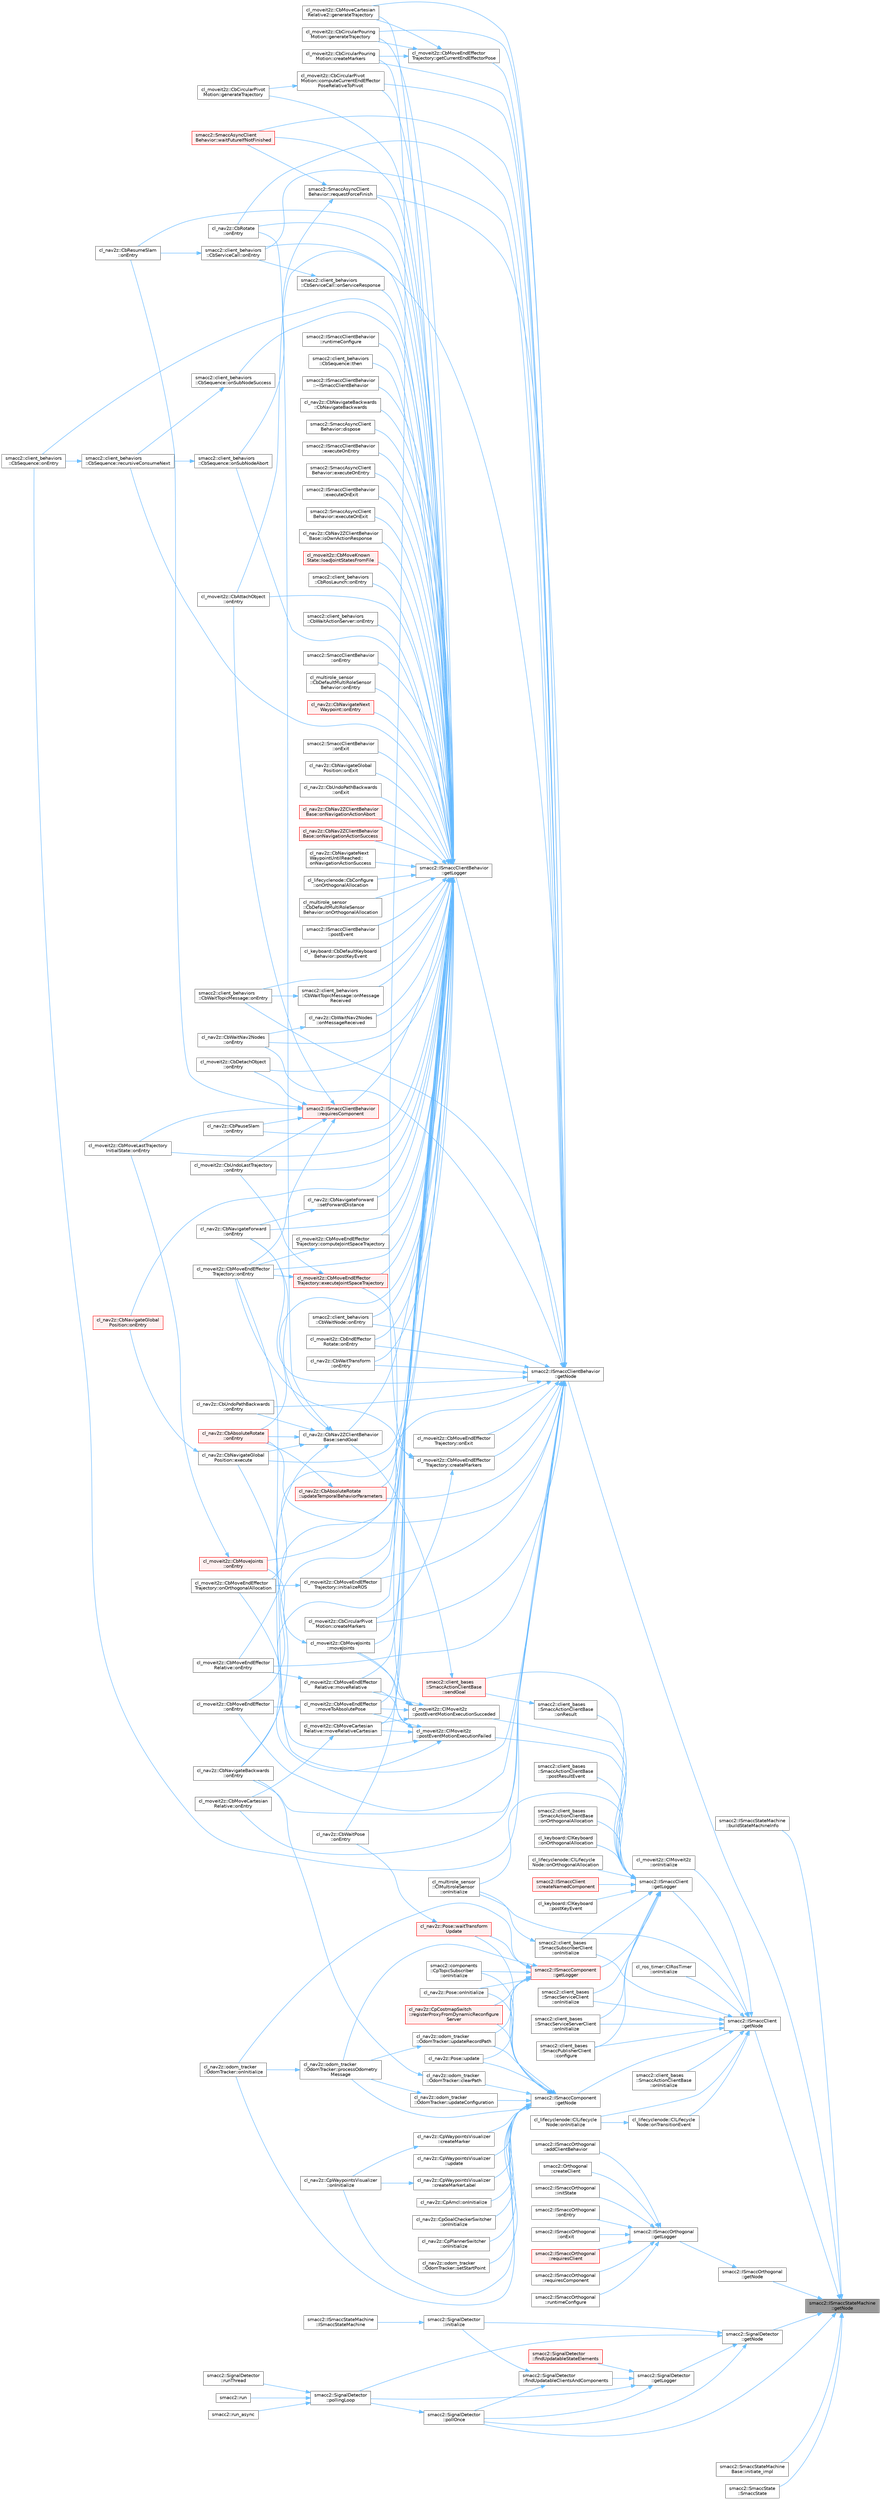 digraph "smacc2::ISmaccStateMachine::getNode"
{
 // LATEX_PDF_SIZE
  bgcolor="transparent";
  edge [fontname=Helvetica,fontsize=10,labelfontname=Helvetica,labelfontsize=10];
  node [fontname=Helvetica,fontsize=10,shape=box,height=0.2,width=0.4];
  rankdir="RL";
  Node1 [label="smacc2::ISmaccStateMachine\l::getNode",height=0.2,width=0.4,color="gray40", fillcolor="grey60", style="filled", fontcolor="black",tooltip=" "];
  Node1 -> Node2 [dir="back",color="steelblue1",style="solid"];
  Node2 [label="smacc2::ISmaccStateMachine\l::buildStateMachineInfo",height=0.2,width=0.4,color="grey40", fillcolor="white", style="filled",URL="$classsmacc2_1_1ISmaccStateMachine.html#a4daa2b3538751b716725b9a758b315d5",tooltip=" "];
  Node1 -> Node3 [dir="back",color="steelblue1",style="solid"];
  Node3 [label="smacc2::ISmaccClient\l::getNode",height=0.2,width=0.4,color="grey40", fillcolor="white", style="filled",URL="$classsmacc2_1_1ISmaccClient.html#a0d0d53879b63fd45c78aac1c711f8708",tooltip=" "];
  Node3 -> Node4 [dir="back",color="steelblue1",style="solid"];
  Node4 [label="smacc2::client_bases\l::SmaccPublisherClient\l::configure",height=0.2,width=0.4,color="grey40", fillcolor="white", style="filled",URL="$classsmacc2_1_1client__bases_1_1SmaccPublisherClient.html#aaf8c618a9d346fd158f90e3f6bfacb6f",tooltip=" "];
  Node3 -> Node5 [dir="back",color="steelblue1",style="solid"];
  Node5 [label="smacc2::ISmaccClient\l::getLogger",height=0.2,width=0.4,color="grey40", fillcolor="white", style="filled",URL="$classsmacc2_1_1ISmaccClient.html#aaa82b9e079d2faf7bf4ba3a4dfecbf89",tooltip=" "];
  Node5 -> Node4 [dir="back",color="steelblue1",style="solid"];
  Node5 -> Node6 [dir="back",color="steelblue1",style="solid"];
  Node6 [label="smacc2::ISmaccClient\l::createNamedComponent",height=0.2,width=0.4,color="red", fillcolor="#FFF0F0", style="filled",URL="$classsmacc2_1_1ISmaccClient.html#aa9ac672b487746b2a78aed507ae56ff3",tooltip=" "];
  Node5 -> Node9 [dir="back",color="steelblue1",style="solid"];
  Node9 [label="smacc2::ISmaccComponent\l::getLogger",height=0.2,width=0.4,color="red", fillcolor="#FFF0F0", style="filled",URL="$classsmacc2_1_1ISmaccComponent.html#a77ee85823bab8d84edcdf5d28782b728",tooltip=" "];
  Node9 -> Node37 [dir="back",color="steelblue1",style="solid"];
  Node37 [label="smacc2::components\l::CpTopicSubscriber\l::onInitialize",height=0.2,width=0.4,color="grey40", fillcolor="white", style="filled",URL="$classsmacc2_1_1components_1_1CpTopicSubscriber.html#aa00f3313c0ac670f6c79aeae30d4c819",tooltip=" "];
  Node9 -> Node39 [dir="back",color="steelblue1",style="solid"];
  Node39 [label="cl_nav2z::odom_tracker\l::OdomTracker::onInitialize",height=0.2,width=0.4,color="grey40", fillcolor="white", style="filled",URL="$classcl__nav2z_1_1odom__tracker_1_1OdomTracker.html#a9e5fd04eb2c0b00bc7e3e3bcb7ad971f",tooltip=" "];
  Node9 -> Node40 [dir="back",color="steelblue1",style="solid"];
  Node40 [label="cl_nav2z::Pose::onInitialize",height=0.2,width=0.4,color="grey40", fillcolor="white", style="filled",URL="$classcl__nav2z_1_1Pose.html#ac22d6c89175223454bc71bb094c9b402",tooltip=" "];
  Node9 -> Node41 [dir="back",color="steelblue1",style="solid"];
  Node41 [label="cl_nav2z::odom_tracker\l::OdomTracker::processOdometry\lMessage",height=0.2,width=0.4,color="grey40", fillcolor="white", style="filled",URL="$classcl__nav2z_1_1odom__tracker_1_1OdomTracker.html#aa589a95d6ee06d9ff6f7d372cdd8b1de",tooltip="odom callback: Updates the path - this must be called periodically for each odometry message."];
  Node41 -> Node39 [dir="back",color="steelblue1",style="solid"];
  Node9 -> Node44 [dir="back",color="steelblue1",style="solid"];
  Node44 [label="cl_nav2z::CpCostmapSwitch\l::registerProxyFromDynamicReconfigure\lServer",height=0.2,width=0.4,color="red", fillcolor="#FFF0F0", style="filled",URL="$classcl__nav2z_1_1CpCostmapSwitch.html#a6d70373f8f37c30f7c5ce6ff70e6fad9",tooltip=" "];
  Node9 -> Node65 [dir="back",color="steelblue1",style="solid"];
  Node65 [label="cl_nav2z::Pose::update",height=0.2,width=0.4,color="grey40", fillcolor="white", style="filled",URL="$classcl__nav2z_1_1Pose.html#a6cc8b4b62f07eb734995ecc09f07e218",tooltip=" "];
  Node9 -> Node67 [dir="back",color="steelblue1",style="solid"];
  Node67 [label="cl_nav2z::odom_tracker\l::OdomTracker::updateRecordPath",height=0.2,width=0.4,color="grey40", fillcolor="white", style="filled",URL="$classcl__nav2z_1_1odom__tracker_1_1OdomTracker.html#ad4a0be91c978d98965c3b082af8ee1a2",tooltip=" "];
  Node67 -> Node41 [dir="back",color="steelblue1",style="solid"];
  Node9 -> Node68 [dir="back",color="steelblue1",style="solid"];
  Node68 [label="cl_nav2z::Pose::waitTransform\lUpdate",height=0.2,width=0.4,color="red", fillcolor="#FFF0F0", style="filled",URL="$classcl__nav2z_1_1Pose.html#ae5ecf4abdce8c4c7983ff92619aab348",tooltip=" "];
  Node68 -> Node69 [dir="back",color="steelblue1",style="solid"];
  Node69 [label="cl_nav2z::CbWaitPose\l::onEntry",height=0.2,width=0.4,color="grey40", fillcolor="white", style="filled",URL="$classcl__nav2z_1_1CbWaitPose.html#ad7fefe80e23680cb624b5445dde4765b",tooltip=" "];
  Node5 -> Node70 [dir="back",color="steelblue1",style="solid"];
  Node70 [label="smacc2::client_bases\l::SmaccServiceClient\l::onInitialize",height=0.2,width=0.4,color="grey40", fillcolor="white", style="filled",URL="$classsmacc2_1_1client__bases_1_1SmaccServiceClient.html#ac38bfaed46e0d094998cd7bde39bc410",tooltip=" "];
  Node5 -> Node71 [dir="back",color="steelblue1",style="solid"];
  Node71 [label="smacc2::client_bases\l::SmaccServiceServerClient\l::onInitialize",height=0.2,width=0.4,color="grey40", fillcolor="white", style="filled",URL="$classsmacc2_1_1client__bases_1_1SmaccServiceServerClient.html#afbf97a1d4210680381e95de75e6de8aa",tooltip=" "];
  Node5 -> Node72 [dir="back",color="steelblue1",style="solid"];
  Node72 [label="smacc2::client_bases\l::SmaccSubscriberClient\l::onInitialize",height=0.2,width=0.4,color="grey40", fillcolor="white", style="filled",URL="$classsmacc2_1_1client__bases_1_1SmaccSubscriberClient.html#a8a32b14001d54636965919f8280b9024",tooltip=" "];
  Node72 -> Node73 [dir="back",color="steelblue1",style="solid"];
  Node73 [label="cl_multirole_sensor\l::ClMultiroleSensor\l::onInitialize",height=0.2,width=0.4,color="grey40", fillcolor="white", style="filled",URL="$classcl__multirole__sensor_1_1ClMultiroleSensor.html#ad929536dd86df76612202a7221c72a4e",tooltip=" "];
  Node5 -> Node73 [dir="back",color="steelblue1",style="solid"];
  Node5 -> Node74 [dir="back",color="steelblue1",style="solid"];
  Node74 [label="smacc2::client_bases\l::SmaccActionClientBase\l::onOrthogonalAllocation",height=0.2,width=0.4,color="grey40", fillcolor="white", style="filled",URL="$classsmacc2_1_1client__bases_1_1SmaccActionClientBase.html#a768d90608a6cd88e626de9daf0f14a20",tooltip=" "];
  Node5 -> Node75 [dir="back",color="steelblue1",style="solid"];
  Node75 [label="cl_keyboard::ClKeyboard\l::onOrthogonalAllocation",height=0.2,width=0.4,color="grey40", fillcolor="white", style="filled",URL="$classcl__keyboard_1_1ClKeyboard.html#a9eed69eeb6e9d2ae0e166ccebad1557e",tooltip=" "];
  Node5 -> Node76 [dir="back",color="steelblue1",style="solid"];
  Node76 [label="cl_lifecyclenode::ClLifecycle\lNode::onOrthogonalAllocation",height=0.2,width=0.4,color="grey40", fillcolor="white", style="filled",URL="$classcl__lifecyclenode_1_1ClLifecycleNode.html#a6f7eff2dd01784f88d63d4c482fa043c",tooltip=" "];
  Node5 -> Node77 [dir="back",color="steelblue1",style="solid"];
  Node77 [label="smacc2::client_bases\l::SmaccActionClientBase\l::onResult",height=0.2,width=0.4,color="grey40", fillcolor="white", style="filled",URL="$classsmacc2_1_1client__bases_1_1SmaccActionClientBase.html#ab318d0712e1ddbac47f5b14e8fa71534",tooltip=" "];
  Node77 -> Node78 [dir="back",color="steelblue1",style="solid"];
  Node78 [label="smacc2::client_bases\l::SmaccActionClientBase\l::sendGoal",height=0.2,width=0.4,color="red", fillcolor="#FFF0F0", style="filled",URL="$classsmacc2_1_1client__bases_1_1SmaccActionClientBase.html#ad6d79ea8762410e81df2a18e4f8eaf1a",tooltip=" "];
  Node78 -> Node79 [dir="back",color="steelblue1",style="solid"];
  Node79 [label="cl_nav2z::CbNav2ZClientBehavior\lBase::sendGoal",height=0.2,width=0.4,color="grey40", fillcolor="white", style="filled",URL="$classcl__nav2z_1_1CbNav2ZClientBehaviorBase.html#a1b4b0601a185ffc77453c1a5b35d21e0",tooltip=" "];
  Node79 -> Node80 [dir="back",color="steelblue1",style="solid"];
  Node80 [label="cl_nav2z::CbNavigateGlobal\lPosition::execute",height=0.2,width=0.4,color="grey40", fillcolor="white", style="filled",URL="$classcl__nav2z_1_1CbNavigateGlobalPosition.html#acc4b46d05935ce9f6afd3abc583d15d1",tooltip=" "];
  Node80 -> Node55 [dir="back",color="steelblue1",style="solid"];
  Node55 [label="cl_nav2z::CbNavigateGlobal\lPosition::onEntry",height=0.2,width=0.4,color="red", fillcolor="#FFF0F0", style="filled",URL="$classcl__nav2z_1_1CbNavigateGlobalPosition.html#a4d66c40d65ba439921e9b6fce8709ae3",tooltip=" "];
  Node79 -> Node53 [dir="back",color="steelblue1",style="solid"];
  Node53 [label="cl_nav2z::CbAbsoluteRotate\l::onEntry",height=0.2,width=0.4,color="red", fillcolor="#FFF0F0", style="filled",URL="$classcl__nav2z_1_1CbAbsoluteRotate.html#a7a0d844c774290aa785c14a3e7d87f05",tooltip=" "];
  Node79 -> Node24 [dir="back",color="steelblue1",style="solid"];
  Node24 [label="cl_nav2z::CbNavigateBackwards\l::onEntry",height=0.2,width=0.4,color="grey40", fillcolor="white", style="filled",URL="$classcl__nav2z_1_1CbNavigateBackwards.html#acef8d8088ab7c70d8cbdcbecbaae8f80",tooltip=" "];
  Node79 -> Node51 [dir="back",color="steelblue1",style="solid"];
  Node51 [label="cl_nav2z::CbNavigateForward\l::onEntry",height=0.2,width=0.4,color="grey40", fillcolor="white", style="filled",URL="$classcl__nav2z_1_1CbNavigateForward.html#ae56089851b4128ca0adeeb3c885770cf",tooltip=" "];
  Node79 -> Node59 [dir="back",color="steelblue1",style="solid"];
  Node59 [label="cl_nav2z::CbRotate\l::onEntry",height=0.2,width=0.4,color="grey40", fillcolor="white", style="filled",URL="$classcl__nav2z_1_1CbRotate.html#a73303c69ad571c99128374b7b9627154",tooltip=" "];
  Node79 -> Node25 [dir="back",color="steelblue1",style="solid"];
  Node25 [label="cl_nav2z::CbUndoPathBackwards\l::onEntry",height=0.2,width=0.4,color="grey40", fillcolor="white", style="filled",URL="$classcl__nav2z_1_1CbUndoPathBackwards.html#a91ca11650da3d18f9815794613f95644",tooltip=" "];
  Node5 -> Node81 [dir="back",color="steelblue1",style="solid"];
  Node81 [label="cl_moveit2z::ClMoveit2z\l::postEventMotionExecutionFailed",height=0.2,width=0.4,color="grey40", fillcolor="white", style="filled",URL="$classcl__moveit2z_1_1ClMoveit2z.html#aaa8bdd7ed8b74b726942222651e0811b",tooltip=" "];
  Node81 -> Node82 [dir="back",color="steelblue1",style="solid"];
  Node82 [label="cl_moveit2z::CbMoveJoints\l::moveJoints",height=0.2,width=0.4,color="grey40", fillcolor="white", style="filled",URL="$classcl__moveit2z_1_1CbMoveJoints.html#aac85e88c19415e5364b5e504d74b55d7",tooltip=" "];
  Node82 -> Node83 [dir="back",color="steelblue1",style="solid"];
  Node83 [label="cl_moveit2z::CbMoveJoints\l::onEntry",height=0.2,width=0.4,color="red", fillcolor="#FFF0F0", style="filled",URL="$classcl__moveit2z_1_1CbMoveJoints.html#a7efc080bffd30f1d4fc4d6eb3b17b5a9",tooltip=" "];
  Node83 -> Node18 [dir="back",color="steelblue1",style="solid"];
  Node18 [label="cl_moveit2z::CbMoveLastTrajectory\lInitialState::onEntry",height=0.2,width=0.4,color="grey40", fillcolor="white", style="filled",URL="$classcl__moveit2z_1_1CbMoveLastTrajectoryInitialState.html#ad24c008d5ff35d9475ad658015e88317",tooltip=" "];
  Node81 -> Node85 [dir="back",color="steelblue1",style="solid"];
  Node85 [label="cl_moveit2z::CbMoveEndEffector\lRelative::moveRelative",height=0.2,width=0.4,color="grey40", fillcolor="white", style="filled",URL="$classcl__moveit2z_1_1CbMoveEndEffectorRelative.html#aa93d7ed1f63b7d42d016e0413b1d6ad7",tooltip=" "];
  Node85 -> Node86 [dir="back",color="steelblue1",style="solid"];
  Node86 [label="cl_moveit2z::CbMoveEndEffector\lRelative::onEntry",height=0.2,width=0.4,color="grey40", fillcolor="white", style="filled",URL="$classcl__moveit2z_1_1CbMoveEndEffectorRelative.html#ae53023af1086a67ad0e5248663573e53",tooltip=" "];
  Node81 -> Node87 [dir="back",color="steelblue1",style="solid"];
  Node87 [label="cl_moveit2z::CbMoveCartesian\lRelative::moveRelativeCartesian",height=0.2,width=0.4,color="grey40", fillcolor="white", style="filled",URL="$classcl__moveit2z_1_1CbMoveCartesianRelative.html#af381fa1ebfd4507342503d70f0eafa9f",tooltip=" "];
  Node87 -> Node88 [dir="back",color="steelblue1",style="solid"];
  Node88 [label="cl_moveit2z::CbMoveCartesian\lRelative::onEntry",height=0.2,width=0.4,color="grey40", fillcolor="white", style="filled",URL="$classcl__moveit2z_1_1CbMoveCartesianRelative.html#a4f61e18b67bb0d23243937f1c0eb972f",tooltip=" "];
  Node81 -> Node89 [dir="back",color="steelblue1",style="solid"];
  Node89 [label="cl_moveit2z::CbMoveEndEffector\l::moveToAbsolutePose",height=0.2,width=0.4,color="grey40", fillcolor="white", style="filled",URL="$classcl__moveit2z_1_1CbMoveEndEffector.html#a06e928ed4407b4aead6a2147c916bcbb",tooltip=" "];
  Node89 -> Node90 [dir="back",color="steelblue1",style="solid"];
  Node90 [label="cl_moveit2z::CbMoveEndEffector\l::onEntry",height=0.2,width=0.4,color="grey40", fillcolor="white", style="filled",URL="$classcl__moveit2z_1_1CbMoveEndEffector.html#ac21074ac8664d01a93c5b62d0a20ac50",tooltip=" "];
  Node81 -> Node43 [dir="back",color="steelblue1",style="solid"];
  Node43 [label="cl_moveit2z::CbMoveEndEffector\lTrajectory::onEntry",height=0.2,width=0.4,color="grey40", fillcolor="white", style="filled",URL="$classcl__moveit2z_1_1CbMoveEndEffectorTrajectory.html#a9fd96e90f5bac10e611806e37a087378",tooltip=" "];
  Node81 -> Node91 [dir="back",color="steelblue1",style="solid"];
  Node91 [label="cl_moveit2z::CbMoveEndEffector\lTrajectory::onOrthogonalAllocation",height=0.2,width=0.4,color="grey40", fillcolor="white", style="filled",URL="$classcl__moveit2z_1_1CbMoveEndEffectorTrajectory.html#a4fa1258e45b339fc27ef46759fcea853",tooltip=" "];
  Node5 -> Node92 [dir="back",color="steelblue1",style="solid"];
  Node92 [label="cl_moveit2z::ClMoveit2z\l::postEventMotionExecutionSucceded",height=0.2,width=0.4,color="grey40", fillcolor="white", style="filled",URL="$classcl__moveit2z_1_1ClMoveit2z.html#af1629101c36d1cf1f07b42955d5f1444",tooltip=" "];
  Node92 -> Node93 [dir="back",color="steelblue1",style="solid"];
  Node93 [label="cl_moveit2z::CbMoveEndEffector\lTrajectory::executeJointSpaceTrajectory",height=0.2,width=0.4,color="red", fillcolor="#FFF0F0", style="filled",URL="$classcl__moveit2z_1_1CbMoveEndEffectorTrajectory.html#ab7ef6d5c4428d9f7e1ac05f8d530921e",tooltip=" "];
  Node93 -> Node43 [dir="back",color="steelblue1",style="solid"];
  Node93 -> Node19 [dir="back",color="steelblue1",style="solid"];
  Node19 [label="cl_moveit2z::CbUndoLastTrajectory\l::onEntry",height=0.2,width=0.4,color="grey40", fillcolor="white", style="filled",URL="$classcl__moveit2z_1_1CbUndoLastTrajectory.html#a16d267121356eeb0c8042ae8af07793f",tooltip=" "];
  Node92 -> Node82 [dir="back",color="steelblue1",style="solid"];
  Node92 -> Node85 [dir="back",color="steelblue1",style="solid"];
  Node92 -> Node87 [dir="back",color="steelblue1",style="solid"];
  Node92 -> Node89 [dir="back",color="steelblue1",style="solid"];
  Node5 -> Node94 [dir="back",color="steelblue1",style="solid"];
  Node94 [label="cl_keyboard::ClKeyboard\l::postKeyEvent",height=0.2,width=0.4,color="grey40", fillcolor="white", style="filled",URL="$classcl__keyboard_1_1ClKeyboard.html#ac1311ce9a6a64e590df2e1b088f0e733",tooltip=" "];
  Node5 -> Node95 [dir="back",color="steelblue1",style="solid"];
  Node95 [label="smacc2::client_bases\l::SmaccActionClientBase\l::postResultEvent",height=0.2,width=0.4,color="grey40", fillcolor="white", style="filled",URL="$classsmacc2_1_1client__bases_1_1SmaccActionClientBase.html#ae2ad7fdec791d8733ab06392134ede20",tooltip=" "];
  Node5 -> Node78 [dir="back",color="steelblue1",style="solid"];
  Node3 -> Node96 [dir="back",color="steelblue1",style="solid"];
  Node96 [label="smacc2::ISmaccComponent\l::getNode",height=0.2,width=0.4,color="grey40", fillcolor="white", style="filled",URL="$classsmacc2_1_1ISmaccComponent.html#aaac68614687bed658c59f8f15746ab91",tooltip=" "];
  Node96 -> Node23 [dir="back",color="steelblue1",style="solid"];
  Node23 [label="cl_nav2z::odom_tracker\l::OdomTracker::clearPath",height=0.2,width=0.4,color="grey40", fillcolor="white", style="filled",URL="$classcl__nav2z_1_1odom__tracker_1_1OdomTracker.html#a92060c66a170b49a5d3b9dea7700adb0",tooltip=" "];
  Node23 -> Node24 [dir="back",color="steelblue1",style="solid"];
  Node96 -> Node97 [dir="back",color="steelblue1",style="solid"];
  Node97 [label="cl_nav2z::CpWaypointsVisualizer\l::createMarker",height=0.2,width=0.4,color="grey40", fillcolor="white", style="filled",URL="$classcl__nav2z_1_1CpWaypointsVisualizer.html#a8f164e37b9f8277f346e54e461c1161a",tooltip=" "];
  Node97 -> Node46 [dir="back",color="steelblue1",style="solid"];
  Node46 [label="cl_nav2z::CpWaypointsVisualizer\l::onInitialize",height=0.2,width=0.4,color="grey40", fillcolor="white", style="filled",URL="$classcl__nav2z_1_1CpWaypointsVisualizer.html#a8af2db006663eb93a39f5346ad7c9af9",tooltip=" "];
  Node96 -> Node98 [dir="back",color="steelblue1",style="solid"];
  Node98 [label="cl_nav2z::CpWaypointsVisualizer\l::createMarkerLabel",height=0.2,width=0.4,color="grey40", fillcolor="white", style="filled",URL="$classcl__nav2z_1_1CpWaypointsVisualizer.html#ae068243a20397ed957ebf5ab88696430",tooltip=" "];
  Node98 -> Node46 [dir="back",color="steelblue1",style="solid"];
  Node96 -> Node37 [dir="back",color="steelblue1",style="solid"];
  Node96 -> Node99 [dir="back",color="steelblue1",style="solid"];
  Node99 [label="cl_nav2z::CpAmcl::onInitialize",height=0.2,width=0.4,color="grey40", fillcolor="white", style="filled",URL="$classcl__nav2z_1_1CpAmcl.html#a4970f4e3bd8ad5624082572b38e01704",tooltip=" "];
  Node96 -> Node100 [dir="back",color="steelblue1",style="solid"];
  Node100 [label="cl_nav2z::CpGoalCheckerSwitcher\l::onInitialize",height=0.2,width=0.4,color="grey40", fillcolor="white", style="filled",URL="$classcl__nav2z_1_1CpGoalCheckerSwitcher.html#a33a3f836d688183cbfcae801565246b1",tooltip=" "];
  Node96 -> Node39 [dir="back",color="steelblue1",style="solid"];
  Node96 -> Node101 [dir="back",color="steelblue1",style="solid"];
  Node101 [label="cl_nav2z::CpPlannerSwitcher\l::onInitialize",height=0.2,width=0.4,color="grey40", fillcolor="white", style="filled",URL="$classcl__nav2z_1_1CpPlannerSwitcher.html#a424ea32478bff1d3e0b80886b95d8dac",tooltip=" "];
  Node96 -> Node40 [dir="back",color="steelblue1",style="solid"];
  Node96 -> Node46 [dir="back",color="steelblue1",style="solid"];
  Node96 -> Node41 [dir="back",color="steelblue1",style="solid"];
  Node96 -> Node44 [dir="back",color="steelblue1",style="solid"];
  Node96 -> Node102 [dir="back",color="steelblue1",style="solid"];
  Node102 [label="cl_nav2z::odom_tracker\l::OdomTracker::setStartPoint",height=0.2,width=0.4,color="grey40", fillcolor="white", style="filled",URL="$classcl__nav2z_1_1odom__tracker_1_1OdomTracker.html#a70c5349910eb3b0cb88d8de4d3ffa20a",tooltip=" "];
  Node96 -> Node65 [dir="back",color="steelblue1",style="solid"];
  Node96 -> Node103 [dir="back",color="steelblue1",style="solid"];
  Node103 [label="cl_nav2z::CpWaypointsVisualizer\l::update",height=0.2,width=0.4,color="grey40", fillcolor="white", style="filled",URL="$classcl__nav2z_1_1CpWaypointsVisualizer.html#a6b8d5fd9643f0039ccda6b1d426d45c5",tooltip=" "];
  Node96 -> Node104 [dir="back",color="steelblue1",style="solid"];
  Node104 [label="cl_nav2z::odom_tracker\l::OdomTracker::updateConfiguration",height=0.2,width=0.4,color="grey40", fillcolor="white", style="filled",URL="$classcl__nav2z_1_1odom__tracker_1_1OdomTracker.html#a726630ba161e82563daf86d275ae27f9",tooltip=" "];
  Node104 -> Node41 [dir="back",color="steelblue1",style="solid"];
  Node96 -> Node67 [dir="back",color="steelblue1",style="solid"];
  Node96 -> Node68 [dir="back",color="steelblue1",style="solid"];
  Node3 -> Node105 [dir="back",color="steelblue1",style="solid"];
  Node105 [label="smacc2::client_bases\l::SmaccActionClientBase\l::onInitialize",height=0.2,width=0.4,color="grey40", fillcolor="white", style="filled",URL="$classsmacc2_1_1client__bases_1_1SmaccActionClientBase.html#a7d5612390f8ef836d153fc43a980bc05",tooltip=" "];
  Node3 -> Node70 [dir="back",color="steelblue1",style="solid"];
  Node3 -> Node71 [dir="back",color="steelblue1",style="solid"];
  Node3 -> Node72 [dir="back",color="steelblue1",style="solid"];
  Node3 -> Node106 [dir="back",color="steelblue1",style="solid"];
  Node106 [label="cl_lifecyclenode::ClLifecycle\lNode::onInitialize",height=0.2,width=0.4,color="grey40", fillcolor="white", style="filled",URL="$classcl__lifecyclenode_1_1ClLifecycleNode.html#aabc273b8986aaa57f132dbeb8c7c870e",tooltip=" "];
  Node3 -> Node107 [dir="back",color="steelblue1",style="solid"];
  Node107 [label="cl_moveit2z::ClMoveit2z\l::onInitialize",height=0.2,width=0.4,color="grey40", fillcolor="white", style="filled",URL="$classcl__moveit2z_1_1ClMoveit2z.html#aa42ade3f4a0b1fe1b66808ff10440869",tooltip=" "];
  Node3 -> Node73 [dir="back",color="steelblue1",style="solid"];
  Node3 -> Node108 [dir="back",color="steelblue1",style="solid"];
  Node108 [label="cl_ros_timer::ClRosTimer\l::onInitialize",height=0.2,width=0.4,color="grey40", fillcolor="white", style="filled",URL="$classcl__ros__timer_1_1ClRosTimer.html#a841613730c8b66e7a86a0bf49e5cf992",tooltip=" "];
  Node3 -> Node109 [dir="back",color="steelblue1",style="solid"];
  Node109 [label="cl_lifecyclenode::ClLifecycle\lNode::onTransitionEvent",height=0.2,width=0.4,color="grey40", fillcolor="white", style="filled",URL="$classcl__lifecyclenode_1_1ClLifecycleNode.html#a0413b587949447eefa698e80523a3208",tooltip=" "];
  Node109 -> Node106 [dir="back",color="steelblue1",style="solid"];
  Node1 -> Node110 [dir="back",color="steelblue1",style="solid"];
  Node110 [label="smacc2::ISmaccOrthogonal\l::getNode",height=0.2,width=0.4,color="grey40", fillcolor="white", style="filled",URL="$classsmacc2_1_1ISmaccOrthogonal.html#aedb59f2a79eaa0819cfa7f72d292aad8",tooltip=" "];
  Node110 -> Node111 [dir="back",color="steelblue1",style="solid"];
  Node111 [label="smacc2::ISmaccOrthogonal\l::getLogger",height=0.2,width=0.4,color="grey40", fillcolor="white", style="filled",URL="$classsmacc2_1_1ISmaccOrthogonal.html#a9f4ef0ad85f7ad0fbb02a26d8601889d",tooltip=" "];
  Node111 -> Node112 [dir="back",color="steelblue1",style="solid"];
  Node112 [label="smacc2::ISmaccOrthogonal\l::addClientBehavior",height=0.2,width=0.4,color="grey40", fillcolor="white", style="filled",URL="$classsmacc2_1_1ISmaccOrthogonal.html#ac0e6a9ac002395e3b405548ecae50620",tooltip=" "];
  Node111 -> Node113 [dir="back",color="steelblue1",style="solid"];
  Node113 [label="smacc2::Orthogonal\l::createClient",height=0.2,width=0.4,color="grey40", fillcolor="white", style="filled",URL="$classsmacc2_1_1Orthogonal.html#a73b1ab3d0a5ed0a597e8dffabcc2b8c0",tooltip=" "];
  Node111 -> Node114 [dir="back",color="steelblue1",style="solid"];
  Node114 [label="smacc2::ISmaccOrthogonal\l::initState",height=0.2,width=0.4,color="grey40", fillcolor="white", style="filled",URL="$classsmacc2_1_1ISmaccOrthogonal.html#ad4a171dc54e352c960a3bad943c168d0",tooltip=" "];
  Node111 -> Node115 [dir="back",color="steelblue1",style="solid"];
  Node115 [label="smacc2::ISmaccOrthogonal\l::onEntry",height=0.2,width=0.4,color="grey40", fillcolor="white", style="filled",URL="$classsmacc2_1_1ISmaccOrthogonal.html#ad4e78750ff27f2e86f6f5b07793c071f",tooltip=" "];
  Node111 -> Node116 [dir="back",color="steelblue1",style="solid"];
  Node116 [label="smacc2::ISmaccOrthogonal\l::onExit",height=0.2,width=0.4,color="grey40", fillcolor="white", style="filled",URL="$classsmacc2_1_1ISmaccOrthogonal.html#a1b33f38e1e947b1e93b4cc9c76f626cc",tooltip=" "];
  Node111 -> Node117 [dir="back",color="steelblue1",style="solid"];
  Node117 [label="smacc2::ISmaccOrthogonal\l::requiresClient",height=0.2,width=0.4,color="red", fillcolor="#FFF0F0", style="filled",URL="$classsmacc2_1_1ISmaccOrthogonal.html#ae3588b55b138744169785152d0f7bb65",tooltip=" "];
  Node111 -> Node146 [dir="back",color="steelblue1",style="solid"];
  Node146 [label="smacc2::ISmaccOrthogonal\l::requiresComponent",height=0.2,width=0.4,color="grey40", fillcolor="white", style="filled",URL="$classsmacc2_1_1ISmaccOrthogonal.html#ab311d0a98b4f77a42b6eb691e98d496a",tooltip=" "];
  Node111 -> Node147 [dir="back",color="steelblue1",style="solid"];
  Node147 [label="smacc2::ISmaccOrthogonal\l::runtimeConfigure",height=0.2,width=0.4,color="grey40", fillcolor="white", style="filled",URL="$classsmacc2_1_1ISmaccOrthogonal.html#af160ffae149650b2be93b8e7625f0c39",tooltip=" "];
  Node1 -> Node148 [dir="back",color="steelblue1",style="solid"];
  Node148 [label="smacc2::SignalDetector\l::getNode",height=0.2,width=0.4,color="grey40", fillcolor="white", style="filled",URL="$classsmacc2_1_1SignalDetector.html#aa774a30b0118ee411ba423fc668405b3",tooltip=" "];
  Node148 -> Node149 [dir="back",color="steelblue1",style="solid"];
  Node149 [label="smacc2::SignalDetector\l::getLogger",height=0.2,width=0.4,color="grey40", fillcolor="white", style="filled",URL="$classsmacc2_1_1SignalDetector.html#a97db4ee81e1e63ab67ea40775fd57302",tooltip=" "];
  Node149 -> Node150 [dir="back",color="steelblue1",style="solid"];
  Node150 [label="smacc2::SignalDetector\l::findUpdatableClientsAndComponents",height=0.2,width=0.4,color="grey40", fillcolor="white", style="filled",URL="$classsmacc2_1_1SignalDetector.html#af325def90b56dd82ab34d351f5a37a02",tooltip=" "];
  Node150 -> Node151 [dir="back",color="steelblue1",style="solid"];
  Node151 [label="smacc2::SignalDetector\l::initialize",height=0.2,width=0.4,color="grey40", fillcolor="white", style="filled",URL="$classsmacc2_1_1SignalDetector.html#a6035e4180f1f868d42902021eb41d9c6",tooltip=" "];
  Node151 -> Node152 [dir="back",color="steelblue1",style="solid"];
  Node152 [label="smacc2::ISmaccStateMachine\l::ISmaccStateMachine",height=0.2,width=0.4,color="grey40", fillcolor="white", style="filled",URL="$classsmacc2_1_1ISmaccStateMachine.html#a6dda8b4640554bdcc1ca9db937c53c3c",tooltip=" "];
  Node150 -> Node153 [dir="back",color="steelblue1",style="solid"];
  Node153 [label="smacc2::SignalDetector\l::pollOnce",height=0.2,width=0.4,color="grey40", fillcolor="white", style="filled",URL="$classsmacc2_1_1SignalDetector.html#af363cea3f8228eeb68b25ad21903dc74",tooltip=" "];
  Node153 -> Node154 [dir="back",color="steelblue1",style="solid"];
  Node154 [label="smacc2::SignalDetector\l::pollingLoop",height=0.2,width=0.4,color="grey40", fillcolor="white", style="filled",URL="$classsmacc2_1_1SignalDetector.html#a08d072feafb277794a16fe33a6dcc97e",tooltip=" "];
  Node154 -> Node155 [dir="back",color="steelblue1",style="solid"];
  Node155 [label="smacc2::run",height=0.2,width=0.4,color="grey40", fillcolor="white", style="filled",URL="$namespacesmacc2.html#af0cfd6b9e48613a47fd4ef89e4970ac7",tooltip=" "];
  Node154 -> Node156 [dir="back",color="steelblue1",style="solid"];
  Node156 [label="smacc2::run_async",height=0.2,width=0.4,color="grey40", fillcolor="white", style="filled",URL="$namespacesmacc2.html#a6e7c3699070d3d2289556c7b14fd82bf",tooltip=" "];
  Node154 -> Node157 [dir="back",color="steelblue1",style="solid"];
  Node157 [label="smacc2::SignalDetector\l::runThread",height=0.2,width=0.4,color="grey40", fillcolor="white", style="filled",URL="$classsmacc2_1_1SignalDetector.html#a2532abcf6a11a04270ea2951b5b3a208",tooltip=" "];
  Node149 -> Node158 [dir="back",color="steelblue1",style="solid"];
  Node158 [label="smacc2::SignalDetector\l::findUpdatableStateElements",height=0.2,width=0.4,color="red", fillcolor="#FFF0F0", style="filled",URL="$classsmacc2_1_1SignalDetector.html#af12c85d2ec8747c891f7490086d2d6a2",tooltip=" "];
  Node149 -> Node154 [dir="back",color="steelblue1",style="solid"];
  Node149 -> Node153 [dir="back",color="steelblue1",style="solid"];
  Node148 -> Node151 [dir="back",color="steelblue1",style="solid"];
  Node148 -> Node154 [dir="back",color="steelblue1",style="solid"];
  Node148 -> Node153 [dir="back",color="steelblue1",style="solid"];
  Node1 -> Node162 [dir="back",color="steelblue1",style="solid"];
  Node162 [label="smacc2::ISmaccClientBehavior\l::getNode",height=0.2,width=0.4,color="grey40", fillcolor="white", style="filled",URL="$classsmacc2_1_1ISmaccClientBehavior.html#aa1b28d5e8a5208fff8160f9df9a89dc6",tooltip=" "];
  Node162 -> Node163 [dir="back",color="steelblue1",style="solid"];
  Node163 [label="cl_moveit2z::CbCircularPivot\lMotion::computeCurrentEndEffector\lPoseRelativeToPivot",height=0.2,width=0.4,color="grey40", fillcolor="white", style="filled",URL="$classcl__moveit2z_1_1CbCircularPivotMotion.html#a17c436cf116a6ec982aa3b4bcfee5570",tooltip=" "];
  Node163 -> Node164 [dir="back",color="steelblue1",style="solid"];
  Node164 [label="cl_moveit2z::CbCircularPivot\lMotion::generateTrajectory",height=0.2,width=0.4,color="grey40", fillcolor="white", style="filled",URL="$classcl__moveit2z_1_1CbCircularPivotMotion.html#ac8dfe90036fa3ff8f7abfd1073eca3bc",tooltip=" "];
  Node162 -> Node165 [dir="back",color="steelblue1",style="solid"];
  Node165 [label="cl_moveit2z::CbMoveEndEffector\lTrajectory::createMarkers",height=0.2,width=0.4,color="grey40", fillcolor="white", style="filled",URL="$classcl__moveit2z_1_1CbMoveEndEffectorTrajectory.html#ae5033ccfc832efc8ffdc9324f6454955",tooltip=" "];
  Node165 -> Node166 [dir="back",color="steelblue1",style="solid"];
  Node166 [label="cl_moveit2z::CbCircularPivot\lMotion::createMarkers",height=0.2,width=0.4,color="grey40", fillcolor="white", style="filled",URL="$classcl__moveit2z_1_1CbCircularPivotMotion.html#ab32983b8bcb076015397eeaa894b0db7",tooltip=" "];
  Node165 -> Node167 [dir="back",color="steelblue1",style="solid"];
  Node167 [label="cl_moveit2z::CbCircularPouring\lMotion::createMarkers",height=0.2,width=0.4,color="grey40", fillcolor="white", style="filled",URL="$classcl__moveit2z_1_1CbCircularPouringMotion.html#aea6365c20f818f7037bdf5f1505cf9dc",tooltip=" "];
  Node165 -> Node43 [dir="back",color="steelblue1",style="solid"];
  Node162 -> Node166 [dir="back",color="steelblue1",style="solid"];
  Node162 -> Node167 [dir="back",color="steelblue1",style="solid"];
  Node162 -> Node80 [dir="back",color="steelblue1",style="solid"];
  Node162 -> Node168 [dir="back",color="steelblue1",style="solid"];
  Node168 [label="cl_moveit2z::CbMoveCartesian\lRelative2::generateTrajectory",height=0.2,width=0.4,color="grey40", fillcolor="white", style="filled",URL="$classcl__moveit2z_1_1CbMoveCartesianRelative2.html#aec902d9c94750a81ad0507ec86214d3f",tooltip=" "];
  Node162 -> Node169 [dir="back",color="steelblue1",style="solid"];
  Node169 [label="cl_moveit2z::CbCircularPouring\lMotion::generateTrajectory",height=0.2,width=0.4,color="grey40", fillcolor="white", style="filled",URL="$classcl__moveit2z_1_1CbCircularPouringMotion.html#a6d1c4416a680449cde4a512153df225b",tooltip=" "];
  Node162 -> Node170 [dir="back",color="steelblue1",style="solid"];
  Node170 [label="cl_moveit2z::CbMoveEndEffector\lTrajectory::getCurrentEndEffectorPose",height=0.2,width=0.4,color="grey40", fillcolor="white", style="filled",URL="$classcl__moveit2z_1_1CbMoveEndEffectorTrajectory.html#ac6143dd9c0559791aaa8fdd6c9219618",tooltip=" "];
  Node170 -> Node167 [dir="back",color="steelblue1",style="solid"];
  Node170 -> Node168 [dir="back",color="steelblue1",style="solid"];
  Node170 -> Node169 [dir="back",color="steelblue1",style="solid"];
  Node162 -> Node171 [dir="back",color="steelblue1",style="solid"];
  Node171 [label="smacc2::ISmaccClientBehavior\l::getLogger",height=0.2,width=0.4,color="grey40", fillcolor="white", style="filled",URL="$classsmacc2_1_1ISmaccClientBehavior.html#a9c3d82542c800e2ba5207c5cff0e63e8",tooltip=" "];
  Node171 -> Node172 [dir="back",color="steelblue1",style="solid"];
  Node172 [label="cl_nav2z::CbNavigateBackwards\l::CbNavigateBackwards",height=0.2,width=0.4,color="grey40", fillcolor="white", style="filled",URL="$classcl__nav2z_1_1CbNavigateBackwards.html#a773f653438003fb6ac8bf2ba2a210f3a",tooltip=" "];
  Node171 -> Node163 [dir="back",color="steelblue1",style="solid"];
  Node171 -> Node173 [dir="back",color="steelblue1",style="solid"];
  Node173 [label="cl_moveit2z::CbMoveEndEffector\lTrajectory::computeJointSpaceTrajectory",height=0.2,width=0.4,color="grey40", fillcolor="white", style="filled",URL="$classcl__moveit2z_1_1CbMoveEndEffectorTrajectory.html#aad6e26fb366be8bba118c89e96220e6a",tooltip=" "];
  Node173 -> Node43 [dir="back",color="steelblue1",style="solid"];
  Node171 -> Node174 [dir="back",color="steelblue1",style="solid"];
  Node174 [label="smacc2::SmaccAsyncClient\lBehavior::dispose",height=0.2,width=0.4,color="grey40", fillcolor="white", style="filled",URL="$classsmacc2_1_1SmaccAsyncClientBehavior.html#a47bfbd4f801b61e43cd16d42eace3461",tooltip=" "];
  Node171 -> Node80 [dir="back",color="steelblue1",style="solid"];
  Node171 -> Node93 [dir="back",color="steelblue1",style="solid"];
  Node171 -> Node175 [dir="back",color="steelblue1",style="solid"];
  Node175 [label="smacc2::ISmaccClientBehavior\l::executeOnEntry",height=0.2,width=0.4,color="grey40", fillcolor="white", style="filled",URL="$classsmacc2_1_1ISmaccClientBehavior.html#a6023043addf5703480ffbec2d68151fc",tooltip=" "];
  Node171 -> Node176 [dir="back",color="steelblue1",style="solid"];
  Node176 [label="smacc2::SmaccAsyncClient\lBehavior::executeOnEntry",height=0.2,width=0.4,color="grey40", fillcolor="white", style="filled",URL="$classsmacc2_1_1SmaccAsyncClientBehavior.html#a2b6eb9adadced6735dc75e532a294376",tooltip=" "];
  Node171 -> Node177 [dir="back",color="steelblue1",style="solid"];
  Node177 [label="smacc2::ISmaccClientBehavior\l::executeOnExit",height=0.2,width=0.4,color="grey40", fillcolor="white", style="filled",URL="$classsmacc2_1_1ISmaccClientBehavior.html#a71f2dbb38777256565395baa92ba796b",tooltip=" "];
  Node171 -> Node178 [dir="back",color="steelblue1",style="solid"];
  Node178 [label="smacc2::SmaccAsyncClient\lBehavior::executeOnExit",height=0.2,width=0.4,color="grey40", fillcolor="white", style="filled",URL="$classsmacc2_1_1SmaccAsyncClientBehavior.html#ac6b465d4b59eb2bbb00d83a4bbd98881",tooltip=" "];
  Node171 -> Node164 [dir="back",color="steelblue1",style="solid"];
  Node171 -> Node168 [dir="back",color="steelblue1",style="solid"];
  Node171 -> Node169 [dir="back",color="steelblue1",style="solid"];
  Node171 -> Node179 [dir="back",color="steelblue1",style="solid"];
  Node179 [label="cl_moveit2z::CbMoveEndEffector\lTrajectory::initializeROS",height=0.2,width=0.4,color="grey40", fillcolor="white", style="filled",URL="$classcl__moveit2z_1_1CbMoveEndEffectorTrajectory.html#a90560d943fa4bc7792610dbd580d412e",tooltip=" "];
  Node179 -> Node91 [dir="back",color="steelblue1",style="solid"];
  Node171 -> Node180 [dir="back",color="steelblue1",style="solid"];
  Node180 [label="cl_nav2z::CbNav2ZClientBehavior\lBase::isOwnActionResponse",height=0.2,width=0.4,color="grey40", fillcolor="white", style="filled",URL="$classcl__nav2z_1_1CbNav2ZClientBehaviorBase.html#a510f0b38a12025d2869c44d8bb06bc4b",tooltip=" "];
  Node171 -> Node181 [dir="back",color="steelblue1",style="solid"];
  Node181 [label="cl_moveit2z::CbMoveKnown\lState::loadJointStatesFromFile",height=0.2,width=0.4,color="red", fillcolor="#FFF0F0", style="filled",URL="$classcl__moveit2z_1_1CbMoveKnownState.html#ad6bec544f2e64c5afbd72305dc22af83",tooltip=" "];
  Node171 -> Node82 [dir="back",color="steelblue1",style="solid"];
  Node171 -> Node85 [dir="back",color="steelblue1",style="solid"];
  Node171 -> Node87 [dir="back",color="steelblue1",style="solid"];
  Node171 -> Node89 [dir="back",color="steelblue1",style="solid"];
  Node171 -> Node182 [dir="back",color="steelblue1",style="solid"];
  Node182 [label="smacc2::client_behaviors\l::CbServiceCall::onEntry",height=0.2,width=0.4,color="grey40", fillcolor="white", style="filled",URL="$classsmacc2_1_1client__behaviors_1_1CbServiceCall.html#a6049c06953bb8f27da6091e46326c216",tooltip=" "];
  Node182 -> Node183 [dir="back",color="steelblue1",style="solid"];
  Node183 [label="cl_nav2z::CbResumeSlam\l::onEntry",height=0.2,width=0.4,color="grey40", fillcolor="white", style="filled",URL="$classcl__nav2z_1_1CbResumeSlam.html#a12e6681b8c02ca2334a7c2859dd3c4b5",tooltip=" "];
  Node171 -> Node122 [dir="back",color="steelblue1",style="solid"];
  Node122 [label="smacc2::client_behaviors\l::CbRosLaunch::onEntry",height=0.2,width=0.4,color="grey40", fillcolor="white", style="filled",URL="$classsmacc2_1_1client__behaviors_1_1CbRosLaunch.html#aae95c9cde3fac627a2a753ccd3530973",tooltip=" "];
  Node171 -> Node184 [dir="back",color="steelblue1",style="solid"];
  Node184 [label="smacc2::client_behaviors\l::CbSequence::onEntry",height=0.2,width=0.4,color="grey40", fillcolor="white", style="filled",URL="$classsmacc2_1_1client__behaviors_1_1CbSequence.html#a10a20843aeec1423678a83b276de9937",tooltip=" "];
  Node171 -> Node185 [dir="back",color="steelblue1",style="solid"];
  Node185 [label="smacc2::client_behaviors\l::CbWaitActionServer::onEntry",height=0.2,width=0.4,color="grey40", fillcolor="white", style="filled",URL="$classsmacc2_1_1client__behaviors_1_1CbWaitActionServer.html#a4ee43154d74c3f69db4d1b11241c623f",tooltip=" "];
  Node171 -> Node186 [dir="back",color="steelblue1",style="solid"];
  Node186 [label="smacc2::client_behaviors\l::CbWaitNode::onEntry",height=0.2,width=0.4,color="grey40", fillcolor="white", style="filled",URL="$classsmacc2_1_1client__behaviors_1_1CbWaitNode.html#a633991b94c29d53c4654212b3ab6d908",tooltip=" "];
  Node171 -> Node187 [dir="back",color="steelblue1",style="solid"];
  Node187 [label="smacc2::client_behaviors\l::CbWaitTopicMessage::onEntry",height=0.2,width=0.4,color="grey40", fillcolor="white", style="filled",URL="$classsmacc2_1_1client__behaviors_1_1CbWaitTopicMessage.html#af32119d355d659a52f61b7ec86139248",tooltip=" "];
  Node171 -> Node188 [dir="back",color="steelblue1",style="solid"];
  Node188 [label="smacc2::SmaccClientBehavior\l::onEntry",height=0.2,width=0.4,color="grey40", fillcolor="white", style="filled",URL="$classsmacc2_1_1SmaccClientBehavior.html#a76709bc1e6d20d817b4ee734922d012d",tooltip=" "];
  Node171 -> Node125 [dir="back",color="steelblue1",style="solid"];
  Node125 [label="cl_moveit2z::CbAttachObject\l::onEntry",height=0.2,width=0.4,color="grey40", fillcolor="white", style="filled",URL="$classcl__moveit2z_1_1CbAttachObject.html#a10b91a3fdbe2f6af80ed230fd9fe80fe",tooltip=" "];
  Node171 -> Node126 [dir="back",color="steelblue1",style="solid"];
  Node126 [label="cl_moveit2z::CbDetachObject\l::onEntry",height=0.2,width=0.4,color="grey40", fillcolor="white", style="filled",URL="$classcl__moveit2z_1_1CbDetachObject.html#aaf4240d28b25e847df2be730fd49a017",tooltip=" "];
  Node171 -> Node127 [dir="back",color="steelblue1",style="solid"];
  Node127 [label="cl_moveit2z::CbEndEffector\lRotate::onEntry",height=0.2,width=0.4,color="grey40", fillcolor="white", style="filled",URL="$classcl__moveit2z_1_1CbEndEffectorRotate.html#a4aed6e791b1e0aeee6991aa49c690f04",tooltip=" "];
  Node171 -> Node90 [dir="back",color="steelblue1",style="solid"];
  Node171 -> Node86 [dir="back",color="steelblue1",style="solid"];
  Node171 -> Node43 [dir="back",color="steelblue1",style="solid"];
  Node171 -> Node18 [dir="back",color="steelblue1",style="solid"];
  Node171 -> Node19 [dir="back",color="steelblue1",style="solid"];
  Node171 -> Node129 [dir="back",color="steelblue1",style="solid"];
  Node129 [label="cl_multirole_sensor\l::CbDefaultMultiRoleSensor\lBehavior::onEntry",height=0.2,width=0.4,color="grey40", fillcolor="white", style="filled",URL="$classcl__multirole__sensor_1_1CbDefaultMultiRoleSensorBehavior.html#a54e7f0f2958ef2d7acd97dc33ec0d6de",tooltip=" "];
  Node171 -> Node53 [dir="back",color="steelblue1",style="solid"];
  Node171 -> Node24 [dir="back",color="steelblue1",style="solid"];
  Node171 -> Node51 [dir="back",color="steelblue1",style="solid"];
  Node171 -> Node55 [dir="back",color="steelblue1",style="solid"];
  Node171 -> Node34 [dir="back",color="steelblue1",style="solid"];
  Node34 [label="cl_nav2z::CbNavigateNext\lWaypoint::onEntry",height=0.2,width=0.4,color="red", fillcolor="#FFF0F0", style="filled",URL="$classcl__nav2z_1_1CbNavigateNextWaypoint.html#ac546e1622eb9894228846b814e48afea",tooltip=" "];
  Node171 -> Node189 [dir="back",color="steelblue1",style="solid"];
  Node189 [label="cl_nav2z::CbPauseSlam\l::onEntry",height=0.2,width=0.4,color="grey40", fillcolor="white", style="filled",URL="$classcl__nav2z_1_1CbPauseSlam.html#a71e51fae6cced9d07050abeaa5939c04",tooltip=" "];
  Node171 -> Node183 [dir="back",color="steelblue1",style="solid"];
  Node171 -> Node59 [dir="back",color="steelblue1",style="solid"];
  Node171 -> Node190 [dir="back",color="steelblue1",style="solid"];
  Node190 [label="cl_nav2z::CbWaitNav2Nodes\l::onEntry",height=0.2,width=0.4,color="grey40", fillcolor="white", style="filled",URL="$classcl__nav2z_1_1CbWaitNav2Nodes.html#a2bb49a9bebd31942978aa3e55252e18c",tooltip=" "];
  Node171 -> Node69 [dir="back",color="steelblue1",style="solid"];
  Node171 -> Node191 [dir="back",color="steelblue1",style="solid"];
  Node191 [label="cl_nav2z::CbWaitTransform\l::onEntry",height=0.2,width=0.4,color="grey40", fillcolor="white", style="filled",URL="$classcl__nav2z_1_1CbWaitTransform.html#aab1d8c287d24fd2e14efc2fdab6bb2ae",tooltip=" "];
  Node171 -> Node192 [dir="back",color="steelblue1",style="solid"];
  Node192 [label="smacc2::SmaccClientBehavior\l::onExit",height=0.2,width=0.4,color="grey40", fillcolor="white", style="filled",URL="$classsmacc2_1_1SmaccClientBehavior.html#ac3af41d6d490e3dec661d3b446c073cd",tooltip=" "];
  Node171 -> Node193 [dir="back",color="steelblue1",style="solid"];
  Node193 [label="cl_nav2z::CbNavigateGlobal\lPosition::onExit",height=0.2,width=0.4,color="grey40", fillcolor="white", style="filled",URL="$classcl__nav2z_1_1CbNavigateGlobalPosition.html#a498b4ece34b719147aa37701db11ccda",tooltip=" "];
  Node171 -> Node26 [dir="back",color="steelblue1",style="solid"];
  Node26 [label="cl_nav2z::CbUndoPathBackwards\l::onExit",height=0.2,width=0.4,color="grey40", fillcolor="white", style="filled",URL="$classcl__nav2z_1_1CbUndoPathBackwards.html#ac6effc89cd93afe1775d94d328b853ee",tooltip=" "];
  Node171 -> Node194 [dir="back",color="steelblue1",style="solid"];
  Node194 [label="cl_nav2z::CbWaitNav2Nodes\l::onMessageReceived",height=0.2,width=0.4,color="grey40", fillcolor="white", style="filled",URL="$classcl__nav2z_1_1CbWaitNav2Nodes.html#a444c563ea6a6a3af6988fbb35a79bfb8",tooltip=" "];
  Node194 -> Node190 [dir="back",color="steelblue1",style="solid"];
  Node171 -> Node195 [dir="back",color="steelblue1",style="solid"];
  Node195 [label="smacc2::client_behaviors\l::CbWaitTopicMessage::onMessage\lReceived",height=0.2,width=0.4,color="grey40", fillcolor="white", style="filled",URL="$classsmacc2_1_1client__behaviors_1_1CbWaitTopicMessage.html#a373938a6c7bd8c0cead2a70000ece324",tooltip=" "];
  Node195 -> Node187 [dir="back",color="steelblue1",style="solid"];
  Node171 -> Node196 [dir="back",color="steelblue1",style="solid"];
  Node196 [label="cl_nav2z::CbNav2ZClientBehavior\lBase::onNavigationActionAbort",height=0.2,width=0.4,color="red", fillcolor="#FFF0F0", style="filled",URL="$classcl__nav2z_1_1CbNav2ZClientBehaviorBase.html#ac1509a1f84bdf6f4a0d62dbde6a8c12f",tooltip=" "];
  Node171 -> Node198 [dir="back",color="steelblue1",style="solid"];
  Node198 [label="cl_nav2z::CbNav2ZClientBehavior\lBase::onNavigationActionSuccess",height=0.2,width=0.4,color="red", fillcolor="#FFF0F0", style="filled",URL="$classcl__nav2z_1_1CbNav2ZClientBehaviorBase.html#ab56a07ee9a373cb628f02bc90a658260",tooltip=" "];
  Node171 -> Node199 [dir="back",color="steelblue1",style="solid"];
  Node199 [label="cl_nav2z::CbNavigateNext\lWaypointUntilReached::\lonNavigationActionSuccess",height=0.2,width=0.4,color="grey40", fillcolor="white", style="filled",URL="$classcl__nav2z_1_1CbNavigateNextWaypointUntilReached.html#a2f87fc1116b5c92b56ca1abcd812b861",tooltip=" "];
  Node171 -> Node138 [dir="back",color="steelblue1",style="solid"];
  Node138 [label="cl_lifecyclenode::CbConfigure\l::onOrthogonalAllocation",height=0.2,width=0.4,color="grey40", fillcolor="white", style="filled",URL="$classcl__lifecyclenode_1_1CbConfigure.html#af445dd34c48b165f96bdda83b50de854",tooltip=" "];
  Node171 -> Node91 [dir="back",color="steelblue1",style="solid"];
  Node171 -> Node200 [dir="back",color="steelblue1",style="solid"];
  Node200 [label="cl_multirole_sensor\l::CbDefaultMultiRoleSensor\lBehavior::onOrthogonalAllocation",height=0.2,width=0.4,color="grey40", fillcolor="white", style="filled",URL="$classcl__multirole__sensor_1_1CbDefaultMultiRoleSensorBehavior.html#a28b95d00ed02dde8779cc23101961294",tooltip=" "];
  Node171 -> Node201 [dir="back",color="steelblue1",style="solid"];
  Node201 [label="smacc2::client_behaviors\l::CbServiceCall::onServiceResponse",height=0.2,width=0.4,color="grey40", fillcolor="white", style="filled",URL="$classsmacc2_1_1client__behaviors_1_1CbServiceCall.html#ad8c4ddfa92c700cbdfba3fd169918078",tooltip=" "];
  Node201 -> Node182 [dir="back",color="steelblue1",style="solid"];
  Node171 -> Node202 [dir="back",color="steelblue1",style="solid"];
  Node202 [label="smacc2::client_behaviors\l::CbSequence::onSubNodeAbort",height=0.2,width=0.4,color="grey40", fillcolor="white", style="filled",URL="$classsmacc2_1_1client__behaviors_1_1CbSequence.html#aaedd8949d2b735ab33736cd7cd50e3d1",tooltip=" "];
  Node202 -> Node203 [dir="back",color="steelblue1",style="solid"];
  Node203 [label="smacc2::client_behaviors\l::CbSequence::recursiveConsumeNext",height=0.2,width=0.4,color="grey40", fillcolor="white", style="filled",URL="$classsmacc2_1_1client__behaviors_1_1CbSequence.html#a12134dc5895463a357084e4d02307e34",tooltip=" "];
  Node203 -> Node184 [dir="back",color="steelblue1",style="solid"];
  Node171 -> Node204 [dir="back",color="steelblue1",style="solid"];
  Node204 [label="smacc2::client_behaviors\l::CbSequence::onSubNodeSuccess",height=0.2,width=0.4,color="grey40", fillcolor="white", style="filled",URL="$classsmacc2_1_1client__behaviors_1_1CbSequence.html#a32b382ce5e7c67ed483422fc166d36ad",tooltip=" "];
  Node204 -> Node203 [dir="back",color="steelblue1",style="solid"];
  Node171 -> Node205 [dir="back",color="steelblue1",style="solid"];
  Node205 [label="smacc2::ISmaccClientBehavior\l::postEvent",height=0.2,width=0.4,color="grey40", fillcolor="white", style="filled",URL="$classsmacc2_1_1ISmaccClientBehavior.html#a400af032797d2461602187cd52590287",tooltip=" "];
  Node171 -> Node206 [dir="back",color="steelblue1",style="solid"];
  Node206 [label="cl_keyboard::CbDefaultKeyboard\lBehavior::postKeyEvent",height=0.2,width=0.4,color="grey40", fillcolor="white", style="filled",URL="$classcl__keyboard_1_1CbDefaultKeyboardBehavior.html#afe6105db2d58fee99754cb4a47835988",tooltip=" "];
  Node171 -> Node203 [dir="back",color="steelblue1",style="solid"];
  Node171 -> Node207 [dir="back",color="steelblue1",style="solid"];
  Node207 [label="smacc2::SmaccAsyncClient\lBehavior::requestForceFinish",height=0.2,width=0.4,color="grey40", fillcolor="white", style="filled",URL="$classsmacc2_1_1SmaccAsyncClientBehavior.html#abc3c38acbfdaaacae312c2f1ea5fc0c0",tooltip=" "];
  Node207 -> Node202 [dir="back",color="steelblue1",style="solid"];
  Node207 -> Node208 [dir="back",color="steelblue1",style="solid"];
  Node208 [label="smacc2::SmaccAsyncClient\lBehavior::waitFutureIfNotFinished",height=0.2,width=0.4,color="red", fillcolor="#FFF0F0", style="filled",URL="$classsmacc2_1_1SmaccAsyncClientBehavior.html#a7dc88f16678fb9ca0c05c0df40239826",tooltip=" "];
  Node171 -> Node210 [dir="back",color="steelblue1",style="solid"];
  Node210 [label="smacc2::ISmaccClientBehavior\l::requiresComponent",height=0.2,width=0.4,color="red", fillcolor="#FFF0F0", style="filled",URL="$classsmacc2_1_1ISmaccClientBehavior.html#ae07cf749254cca233e15dc6f991aec12",tooltip=" "];
  Node210 -> Node125 [dir="back",color="steelblue1",style="solid"];
  Node210 -> Node126 [dir="back",color="steelblue1",style="solid"];
  Node210 -> Node43 [dir="back",color="steelblue1",style="solid"];
  Node210 -> Node18 [dir="back",color="steelblue1",style="solid"];
  Node210 -> Node19 [dir="back",color="steelblue1",style="solid"];
  Node210 -> Node189 [dir="back",color="steelblue1",style="solid"];
  Node210 -> Node183 [dir="back",color="steelblue1",style="solid"];
  Node171 -> Node211 [dir="back",color="steelblue1",style="solid"];
  Node211 [label="smacc2::ISmaccClientBehavior\l::runtimeConfigure",height=0.2,width=0.4,color="grey40", fillcolor="white", style="filled",URL="$classsmacc2_1_1ISmaccClientBehavior.html#acd2a5c4ae1da00de4cc4e0f26fb6b094",tooltip=" "];
  Node171 -> Node79 [dir="back",color="steelblue1",style="solid"];
  Node171 -> Node212 [dir="back",color="steelblue1",style="solid"];
  Node212 [label="cl_nav2z::CbNavigateForward\l::setForwardDistance",height=0.2,width=0.4,color="grey40", fillcolor="white", style="filled",URL="$classcl__nav2z_1_1CbNavigateForward.html#a7f563b8647170bff6d9542ad90b3a954",tooltip=" "];
  Node212 -> Node51 [dir="back",color="steelblue1",style="solid"];
  Node171 -> Node213 [dir="back",color="steelblue1",style="solid"];
  Node213 [label="smacc2::client_behaviors\l::CbSequence::then",height=0.2,width=0.4,color="grey40", fillcolor="white", style="filled",URL="$classsmacc2_1_1client__behaviors_1_1CbSequence.html#a07f48648d17f7ea617f9a5a3fd3963e3",tooltip=" "];
  Node171 -> Node214 [dir="back",color="steelblue1",style="solid"];
  Node214 [label="cl_nav2z::CbAbsoluteRotate\l::updateTemporalBehaviorParameters",height=0.2,width=0.4,color="red", fillcolor="#FFF0F0", style="filled",URL="$classcl__nav2z_1_1CbAbsoluteRotate.html#a9410b279fa1b5d2dc02a413166e8fe72",tooltip=" "];
  Node214 -> Node53 [dir="back",color="steelblue1",style="solid"];
  Node171 -> Node208 [dir="back",color="steelblue1",style="solid"];
  Node171 -> Node216 [dir="back",color="steelblue1",style="solid"];
  Node216 [label="smacc2::ISmaccClientBehavior\l::~ISmaccClientBehavior",height=0.2,width=0.4,color="grey40", fillcolor="white", style="filled",URL="$classsmacc2_1_1ISmaccClientBehavior.html#a7390b4bacd6d442a1e5ebb35cc64aeb9",tooltip=" "];
  Node162 -> Node179 [dir="back",color="steelblue1",style="solid"];
  Node162 -> Node182 [dir="back",color="steelblue1",style="solid"];
  Node162 -> Node184 [dir="back",color="steelblue1",style="solid"];
  Node162 -> Node186 [dir="back",color="steelblue1",style="solid"];
  Node162 -> Node187 [dir="back",color="steelblue1",style="solid"];
  Node162 -> Node125 [dir="back",color="steelblue1",style="solid"];
  Node162 -> Node127 [dir="back",color="steelblue1",style="solid"];
  Node162 -> Node88 [dir="back",color="steelblue1",style="solid"];
  Node162 -> Node90 [dir="back",color="steelblue1",style="solid"];
  Node162 -> Node86 [dir="back",color="steelblue1",style="solid"];
  Node162 -> Node83 [dir="back",color="steelblue1",style="solid"];
  Node162 -> Node53 [dir="back",color="steelblue1",style="solid"];
  Node162 -> Node24 [dir="back",color="steelblue1",style="solid"];
  Node162 -> Node51 [dir="back",color="steelblue1",style="solid"];
  Node162 -> Node59 [dir="back",color="steelblue1",style="solid"];
  Node162 -> Node25 [dir="back",color="steelblue1",style="solid"];
  Node162 -> Node190 [dir="back",color="steelblue1",style="solid"];
  Node162 -> Node191 [dir="back",color="steelblue1",style="solid"];
  Node162 -> Node217 [dir="back",color="steelblue1",style="solid"];
  Node217 [label="cl_moveit2z::CbMoveEndEffector\lTrajectory::onExit",height=0.2,width=0.4,color="grey40", fillcolor="white", style="filled",URL="$classcl__moveit2z_1_1CbMoveEndEffectorTrajectory.html#a0233eff627b2672d2b80c1f673f3d6bc",tooltip=" "];
  Node162 -> Node207 [dir="back",color="steelblue1",style="solid"];
  Node162 -> Node214 [dir="back",color="steelblue1",style="solid"];
  Node162 -> Node208 [dir="back",color="steelblue1",style="solid"];
  Node1 -> Node218 [dir="back",color="steelblue1",style="solid"];
  Node218 [label="smacc2::SmaccStateMachine\lBase::initiate_impl",height=0.2,width=0.4,color="grey40", fillcolor="white", style="filled",URL="$structsmacc2_1_1SmaccStateMachineBase.html#acecb747418bcdb3781589e48bd781b3d",tooltip=" "];
  Node1 -> Node153 [dir="back",color="steelblue1",style="solid"];
  Node1 -> Node219 [dir="back",color="steelblue1",style="solid"];
  Node219 [label="smacc2::SmaccState\l::SmaccState",height=0.2,width=0.4,color="grey40", fillcolor="white", style="filled",URL="$classsmacc2_1_1SmaccState.html#a9d1a99ca5afc44ca2bd865694e34e1a5",tooltip=" "];
}
